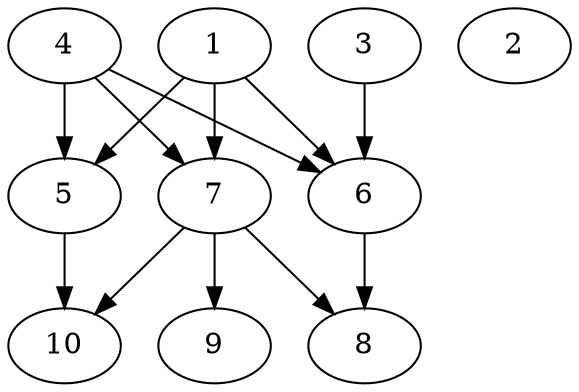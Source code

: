 // DAG automatically generated by daggen at Thu Oct  3 13:58:05 2019
// ./daggen --dot -n 10 --ccr 0.5 --fat 0.7 --regular 0.5 --density 0.7 --mindata 5242880 --maxdata 52428800 
digraph G {
  1 [size="63064064", alpha="0.14", expect_size="31532032"] 
  1 -> 5 [size ="31532032"]
  1 -> 6 [size ="31532032"]
  1 -> 7 [size ="31532032"]
  2 [size="91387904", alpha="0.06", expect_size="45693952"] 
  3 [size="73535488", alpha="0.10", expect_size="36767744"] 
  3 -> 6 [size ="36767744"]
  4 [size="86503424", alpha="0.10", expect_size="43251712"] 
  4 -> 5 [size ="43251712"]
  4 -> 6 [size ="43251712"]
  4 -> 7 [size ="43251712"]
  5 [size="11571200", alpha="0.06", expect_size="5785600"] 
  5 -> 10 [size ="5785600"]
  6 [size="91676672", alpha="0.15", expect_size="45838336"] 
  6 -> 8 [size ="45838336"]
  7 [size="69408768", alpha="0.11", expect_size="34704384"] 
  7 -> 8 [size ="34704384"]
  7 -> 9 [size ="34704384"]
  7 -> 10 [size ="34704384"]
  8 [size="18173952", alpha="0.07", expect_size="9086976"] 
  9 [size="72445952", alpha="0.02", expect_size="36222976"] 
  10 [size="62674944", alpha="0.06", expect_size="31337472"] 
}
